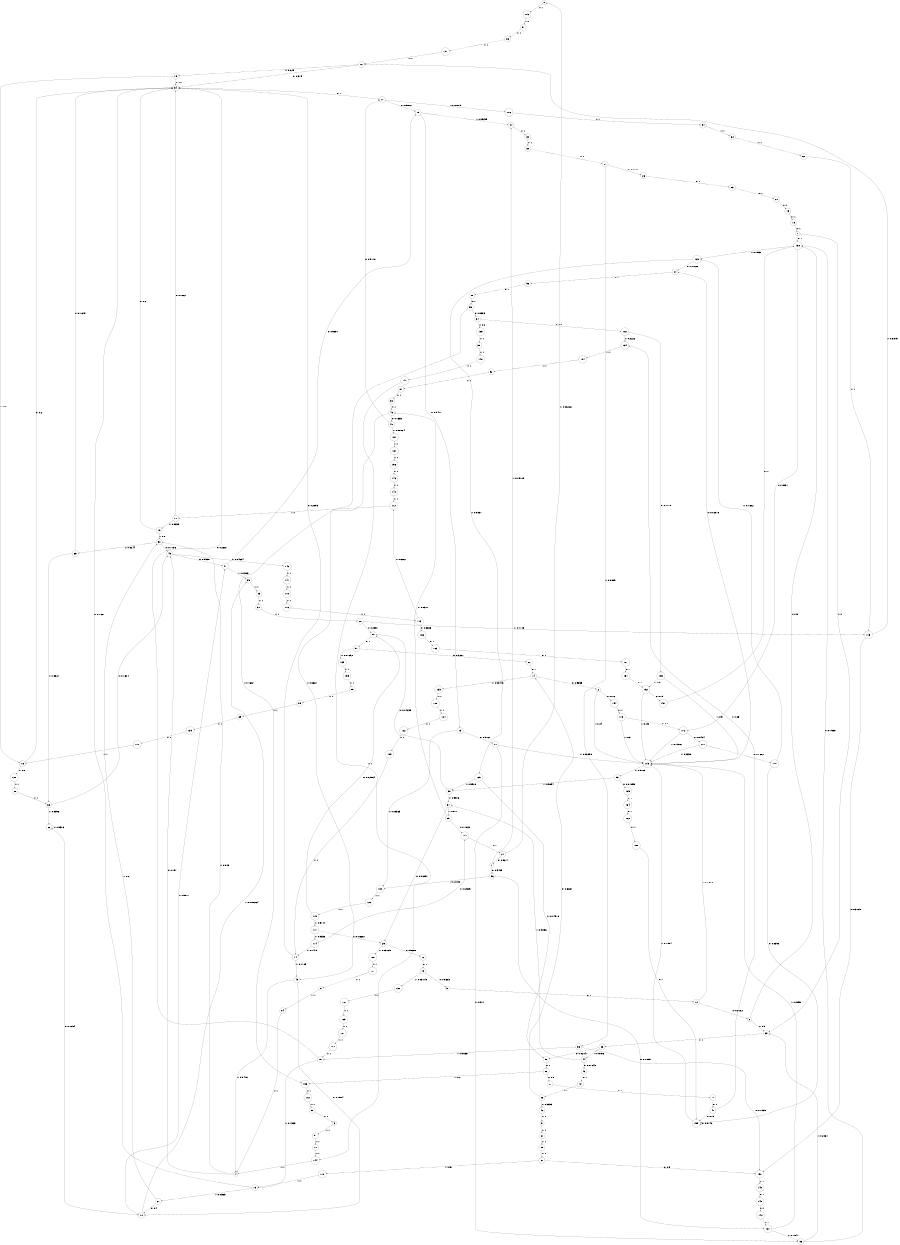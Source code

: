 digraph "ch3_face_short_L14" {
size = "6,8.5";
ratio = "fill";
node [shape = circle];
node [fontsize = 24];
edge [fontsize = 24];
0 -> 103 [label = "1: 1        "];
1 -> 56 [label = "0: 0.9489   "];
1 -> 34 [label = "1: 0.05109  "];
2 -> 154 [label = "0: 0.76     "];
2 -> 105 [label = "1: 0.24     "];
3 -> 51 [label = "1: 1        "];
4 -> 45 [label = "0: 0.197    "];
4 -> 50 [label = "1: 0.803    "];
5 -> 12 [label = "0: 1        "];
6 -> 138 [label = "0: 0.5      "];
6 -> 63 [label = "1: 0.5      "];
7 -> 138 [label = "0: 1        "];
7 -> 63 [label = "1: 0        "];
8 -> 84 [label = "1: 1        "];
9 -> 61 [label = "1: 1        "];
10 -> 41 [label = "0: 0.9917   "];
10 -> 35 [label = "1: 0.008264  "];
11 -> 83 [label = "0: 0.911    "];
11 -> 105 [label = "1: 0.08898  "];
12 -> 6 [label = "0: 0.8182   "];
12 -> 105 [label = "1: 0.1818   "];
13 -> 7 [label = "0: 1        "];
14 -> 2 [label = "0: 0.9655   "];
14 -> 133 [label = "1: 0.03448  "];
15 -> 11 [label = "0: 0.9167   "];
15 -> 130 [label = "1: 0.08333  "];
16 -> 13 [label = "0: 1        "];
17 -> 19 [label = "0: 0.9812   "];
17 -> 106 [label = "1: 0.01875  "];
18 -> 5 [label = "0: 0.9683   "];
18 -> 132 [label = "1: 0.03175  "];
19 -> 15 [label = "0: 0.9477   "];
19 -> 34 [label = "1: 0.05235  "];
20 -> 16 [label = "0: 1        "];
21 -> 1 [label = "0: 0.9677   "];
21 -> 0 [label = "1: 0.03226  "];
22 -> 18 [label = "0: 1        "];
23 -> 20 [label = "0: 1        "];
24 -> 95 [label = "0: 1        "];
25 -> 22 [label = "0: 0.9688   "];
25 -> 168 [label = "1: 0.03125  "];
26 -> 23 [label = "0: 1        "];
27 -> 26 [label = "0: 0.1111   "];
27 -> 58 [label = "1: 0.8889   "];
28 -> 99 [label = "0: 0.2857   "];
28 -> 115 [label = "1: 0.7143   "];
29 -> 100 [label = "0: 0.1623   "];
29 -> 49 [label = "1: 0.8377   "];
30 -> 27 [label = "1: 1        "];
31 -> 28 [label = "1: 1        "];
32 -> 30 [label = "1: 1        "];
33 -> 31 [label = "1: 1        "];
34 -> 32 [label = "1: 1        "];
35 -> 33 [label = "1: 1        "];
36 -> 14 [label = "0: 0.6667   "];
36 -> 46 [label = "1: 0.3333   "];
37 -> 25 [label = "0: 0.08297  "];
37 -> 29 [label = "1: 0.917    "];
38 -> 99 [label = "0: 0.04239  "];
38 -> 37 [label = "1: 0.9576   "];
39 -> 148 [label = "1: 1        "];
40 -> 17 [label = "0: 0.9118   "];
40 -> 131 [label = "1: 0.08824  "];
41 -> 19 [label = "0: 0.9697   "];
41 -> 35 [label = "1: 0.0303   "];
42 -> 36 [label = "0: 1        "];
43 -> 42 [label = "0: 1        "];
44 -> 43 [label = "0: 0.07643  "];
44 -> 37 [label = "1: 0.9236   "];
45 -> 41 [label = "0: 0.9538   "];
45 -> 143 [label = "1: 0.04624  "];
46 -> 9 [label = "1: 1        "];
47 -> 155 [label = "0: 0.75     "];
47 -> 134 [label = "1: 0.25     "];
48 -> 10 [label = "0: 0.1584   "];
48 -> 4 [label = "1: 0.8416   "];
49 -> 40 [label = "0: 0.1333   "];
49 -> 48 [label = "1: 0.8667   "];
50 -> 45 [label = "0: 0.1756   "];
50 -> 65 [label = "1: 0.8244   "];
51 -> 70 [label = "1: 1        "];
52 -> 49 [label = "1: 1        "];
53 -> 98 [label = "0: 0.02041  "];
53 -> 44 [label = "1: 0.9796   "];
54 -> 17 [label = "0: 1        "];
55 -> 64 [label = "0: 0.8333   "];
55 -> 136 [label = "1: 0.1667   "];
56 -> 137 [label = "0: 0.7895   "];
56 -> 130 [label = "1: 0.2105   "];
57 -> 150 [label = "0: 0.5      "];
57 -> 110 [label = "1: 0.5      "];
58 -> 150 [label = "0: 0.1935   "];
58 -> 78 [label = "1: 0.8065   "];
59 -> 57 [label = "1: 1        "];
60 -> 115 [label = "1: 1        "];
61 -> 59 [label = "1: 1        "];
62 -> 60 [label = "1: 1        "];
63 -> 53 [label = "1: 1        "];
64 -> 160 [label = "0: 0.8      "];
64 -> 135 [label = "1: 0.2      "];
65 -> 54 [label = "0: 0.1679   "];
65 -> 68 [label = "1: 0.8321   "];
66 -> 10 [label = "0: 0.1694   "];
66 -> 66 [label = "1: 0.8306   "];
67 -> 10 [label = "0: 0.4      "];
67 -> 50 [label = "1: 0.6      "];
68 -> 45 [label = "0: 0.1604   "];
68 -> 66 [label = "1: 0.8396   "];
69 -> 139 [label = "1: 1        "];
70 -> 144 [label = "1: 1        "];
71 -> 47 [label = "0: 1        "];
72 -> 54 [label = "0: 0.375    "];
72 -> 79 [label = "1: 0.625    "];
73 -> 54 [label = "0: 0.2      "];
73 -> 50 [label = "1: 0.8      "];
74 -> 54 [label = "0: 0.2895   "];
74 -> 48 [label = "1: 0.7105   "];
75 -> 54 [label = "0: 0.1667   "];
75 -> 67 [label = "1: 0.8333   "];
76 -> 54 [label = "0: 0.2      "];
76 -> 120 [label = "1: 0.8      "];
77 -> 54 [label = "0: 0.1667   "];
77 -> 73 [label = "1: 0.8333   "];
78 -> 54 [label = "0: 0.2667   "];
78 -> 75 [label = "1: 0.7333   "];
79 -> 54 [label = "0: 0.2      "];
79 -> 76 [label = "1: 0.8      "];
80 -> 55 [label = "0: 1        "];
81 -> 71 [label = "0: 1        "];
82 -> 14 [label = "0: 1        "];
83 -> 138 [label = "0: 0.7939   "];
83 -> 63 [label = "1: 0.2061   "];
84 -> 4 [label = "1: 1        "];
85 -> 69 [label = "1: 1        "];
86 -> 107 [label = "1: 1        "];
87 -> 52 [label = "1: 1        "];
88 -> 68 [label = "1: 1        "];
89 -> 85 [label = "1: 1        "];
90 -> 3 [label = "1: 1        "];
91 -> 86 [label = "1: 1        "];
92 -> 87 [label = "1: 1        "];
93 -> 165 [label = "0: 0.01055  "];
93 -> 38 [label = "1: 0.9894   "];
94 -> 62 [label = "1: 1        "];
95 -> 80 [label = "0: 1        "];
96 -> 81 [label = "0: 0.8      "];
96 -> 136 [label = "1: 0.2      "];
97 -> 82 [label = "0: 0.9231   "];
97 -> 169 [label = "1: 0.07692  "];
98 -> 96 [label = "0: 1        "];
99 -> 97 [label = "0: 1        "];
100 -> 21 [label = "0: 1        "];
101 -> 8 [label = "1: 1        "];
102 -> 90 [label = "1: 1        "];
103 -> 91 [label = "1: 1        "];
104 -> 92 [label = "1: 1        "];
105 -> 24 [label = "0: 0.02978  "];
105 -> 93 [label = "1: 0.9702   "];
106 -> 94 [label = "1: 1        "];
107 -> 72 [label = "1: 1        "];
108 -> 78 [label = "1: 1        "];
109 -> 74 [label = "1: 1        "];
110 -> 75 [label = "1: 1        "];
111 -> 76 [label = "1: 1        "];
112 -> 77 [label = "1: 1        "];
113 -> 166 [label = "0: 0.3333   "];
113 -> 112 [label = "1: 0.6667   "];
114 -> 100 [label = "0: 0.2525   "];
114 -> 74 [label = "1: 0.7475   "];
115 -> 150 [label = "0: 0.3125   "];
115 -> 72 [label = "1: 0.6875   "];
116 -> 113 [label = "1: 1        "];
117 -> 25 [label = "0: 0.06667  "];
117 -> 114 [label = "1: 0.9333   "];
118 -> 116 [label = "1: 1        "];
119 -> 99 [label = "0: 0.02564  "];
119 -> 117 [label = "1: 0.9744   "];
120 -> 88 [label = "1: 1        "];
121 -> 108 [label = "1: 1        "];
122 -> 109 [label = "1: 1        "];
123 -> 121 [label = "1: 1        "];
124 -> 122 [label = "1: 1        "];
125 -> 98 [label = "0: 0.04918  "];
125 -> 38 [label = "1: 0.9508   "];
126 -> 119 [label = "1: 1        "];
127 -> 123 [label = "1: 1        "];
128 -> 124 [label = "1: 1        "];
129 -> 24 [label = "0: 0.01626  "];
129 -> 125 [label = "1: 0.9837   "];
130 -> 126 [label = "1: 1        "];
131 -> 167 [label = "1: 1        "];
132 -> 127 [label = "1: 1        "];
133 -> 128 [label = "1: 1        "];
134 -> 104 [label = "1: 1        "];
135 -> 39 [label = "1: 1        "];
136 -> 102 [label = "1: 1        "];
137 -> 83 [label = "0: 0.7941   "];
137 -> 105 [label = "1: 0.2059   "];
138 -> 172 [label = "0: 0.8031   "];
138 -> 129 [label = "1: 0.1969   "];
139 -> 111 [label = "1: 1        "];
140 -> 112 [label = "1: 1        "];
141 -> 118 [label = "1: 1        "];
142 -> 137 [label = "0: 1        "];
143 -> 141 [label = "1: 1        "];
144 -> 4 [label = "1: 1        "];
145 -> 142 [label = "0: 1        "];
146 -> 140 [label = "1: 1        "];
147 -> 144 [label = "1: 1        "];
148 -> 147 [label = "1: 1        "];
149 -> 145 [label = "0: 1        "];
150 -> 149 [label = "0: 1        "];
151 -> 138 [label = "0: 1        "];
152 -> 151 [label = "0: 0.75     "];
152 -> 105 [label = "1: 0.25     "];
153 -> 152 [label = "0: 0.5      "];
153 -> 105 [label = "1: 0.5      "];
154 -> 173 [label = "0: 1        "];
155 -> 155 [label = "0: 0.8146   "];
155 -> 105 [label = "1: 0.1854   "];
156 -> 146 [label = "1: 1        "];
157 -> 152 [label = "0: 1        "];
158 -> 155 [label = "0: 1        "];
159 -> 89 [label = "1: 1        "];
160 -> 153 [label = "0: 0.7778   "];
160 -> 134 [label = "1: 0.2222   "];
161 -> 157 [label = "0: 1        "];
162 -> 158 [label = "0: 1        "];
163 -> 161 [label = "0: 1        "];
164 -> 162 [label = "0: 1        "];
165 -> 164 [label = "0: 1        "];
166 -> 163 [label = "0: 1        "];
167 -> 156 [label = "1: 1        "];
168 -> 101 [label = "1: 1        "];
169 -> 159 [label = "1: 1        "];
170 -> 155 [label = "0: 0.8398   "];
170 -> 129 [label = "1: 0.1602   "];
171 -> 170 [label = "0: 0.7662   "];
171 -> 105 [label = "1: 0.2338   "];
172 -> 171 [label = "0: 0.8424   "];
172 -> 105 [label = "1: 0.1576   "];
173 -> 172 [label = "0: 0.7      "];
173 -> 105 [label = "1: 0.3      "];
}